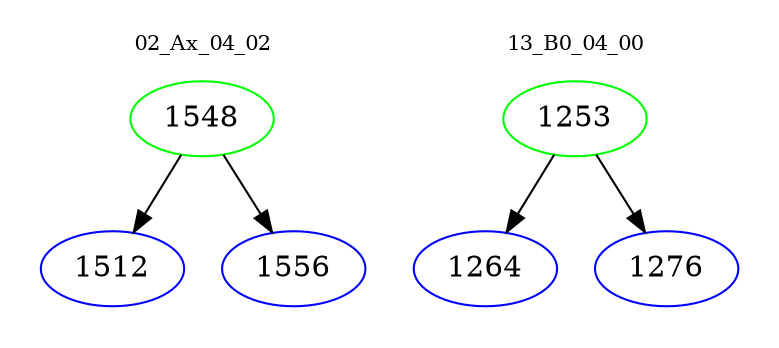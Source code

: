 digraph{
subgraph cluster_0 {
color = white
label = "02_Ax_04_02";
fontsize=10;
T0_1548 [label="1548", color="green"]
T0_1548 -> T0_1512 [color="black"]
T0_1512 [label="1512", color="blue"]
T0_1548 -> T0_1556 [color="black"]
T0_1556 [label="1556", color="blue"]
}
subgraph cluster_1 {
color = white
label = "13_B0_04_00";
fontsize=10;
T1_1253 [label="1253", color="green"]
T1_1253 -> T1_1264 [color="black"]
T1_1264 [label="1264", color="blue"]
T1_1253 -> T1_1276 [color="black"]
T1_1276 [label="1276", color="blue"]
}
}
